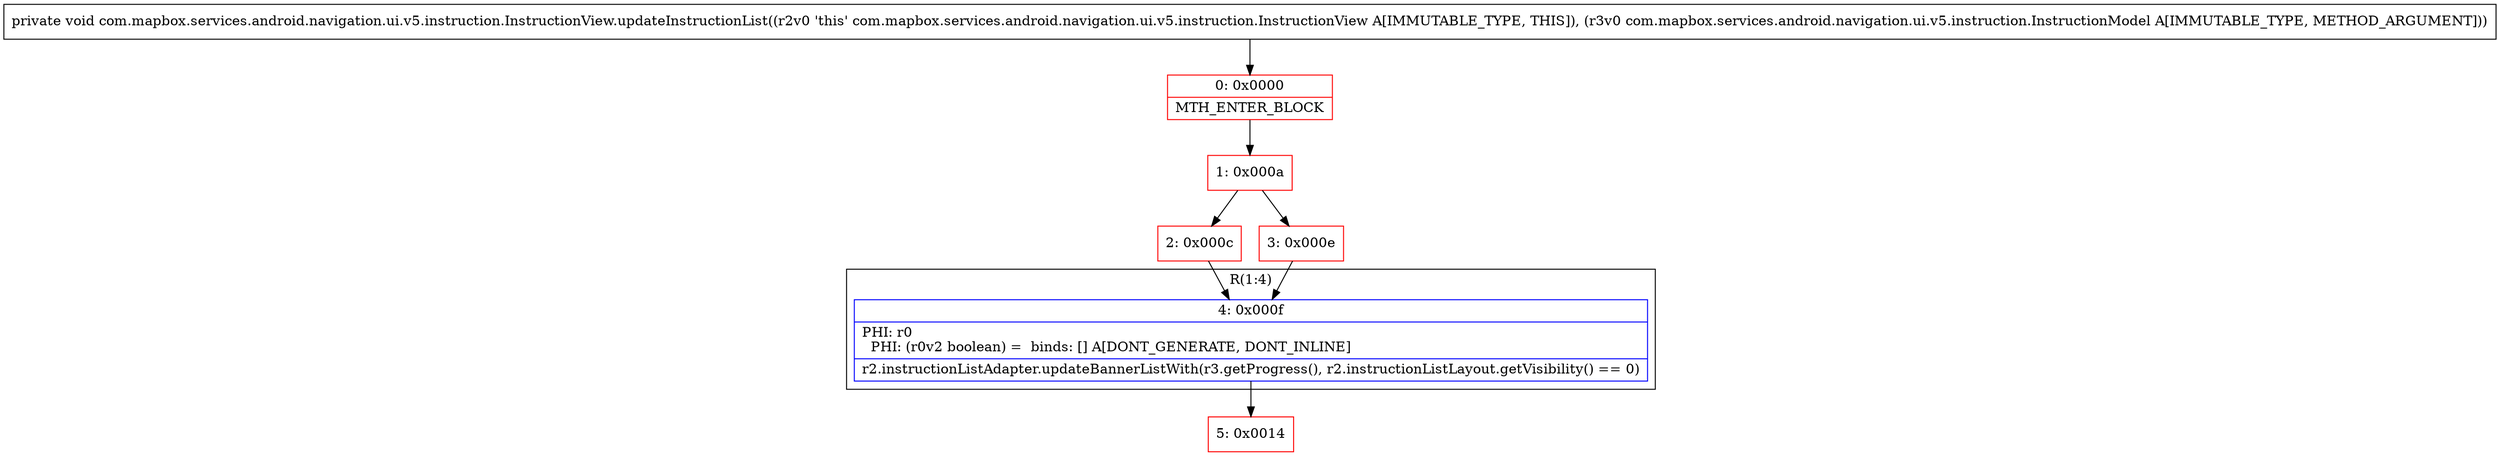 digraph "CFG forcom.mapbox.services.android.navigation.ui.v5.instruction.InstructionView.updateInstructionList(Lcom\/mapbox\/services\/android\/navigation\/ui\/v5\/instruction\/InstructionModel;)V" {
subgraph cluster_Region_1401389354 {
label = "R(1:4)";
node [shape=record,color=blue];
Node_4 [shape=record,label="{4\:\ 0x000f|PHI: r0 \l  PHI: (r0v2 boolean) =  binds: [] A[DONT_GENERATE, DONT_INLINE]\l|r2.instructionListAdapter.updateBannerListWith(r3.getProgress(), r2.instructionListLayout.getVisibility() == 0)\l}"];
}
Node_0 [shape=record,color=red,label="{0\:\ 0x0000|MTH_ENTER_BLOCK\l}"];
Node_1 [shape=record,color=red,label="{1\:\ 0x000a}"];
Node_2 [shape=record,color=red,label="{2\:\ 0x000c}"];
Node_3 [shape=record,color=red,label="{3\:\ 0x000e}"];
Node_5 [shape=record,color=red,label="{5\:\ 0x0014}"];
MethodNode[shape=record,label="{private void com.mapbox.services.android.navigation.ui.v5.instruction.InstructionView.updateInstructionList((r2v0 'this' com.mapbox.services.android.navigation.ui.v5.instruction.InstructionView A[IMMUTABLE_TYPE, THIS]), (r3v0 com.mapbox.services.android.navigation.ui.v5.instruction.InstructionModel A[IMMUTABLE_TYPE, METHOD_ARGUMENT])) }"];
MethodNode -> Node_0;
Node_4 -> Node_5;
Node_0 -> Node_1;
Node_1 -> Node_2;
Node_1 -> Node_3;
Node_2 -> Node_4;
Node_3 -> Node_4;
}


